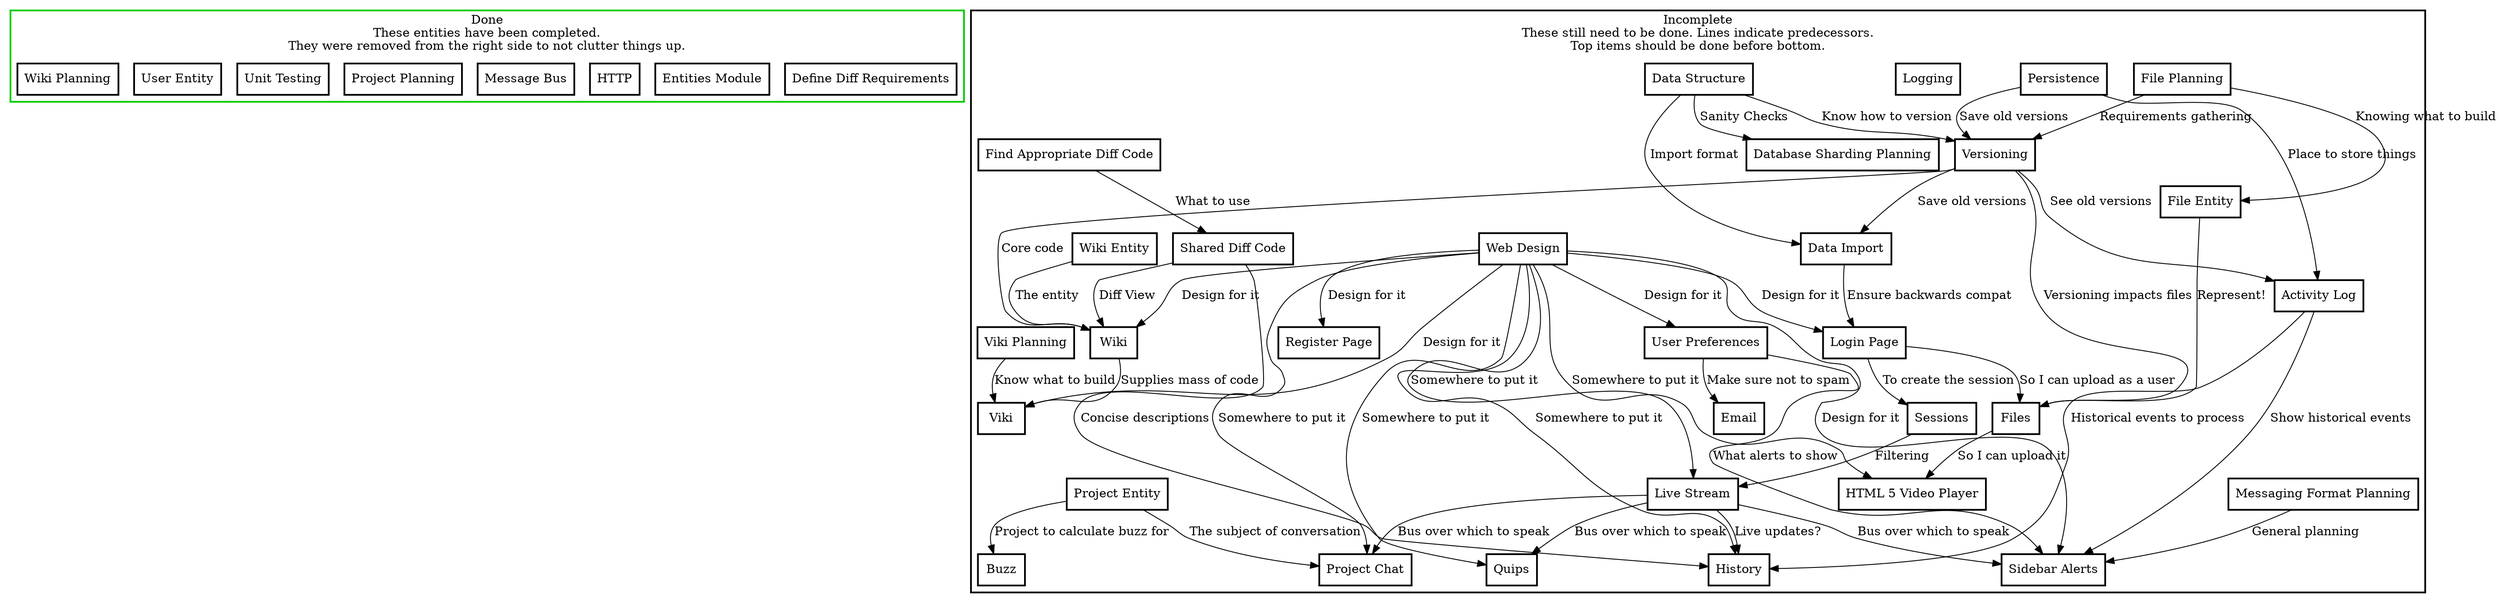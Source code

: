 digraph FeatureList {
    
# Boxes are for servers
    node [shape="box", color=black style=bold];
    
    ordering=out;
    rank=same;

    subgraph cluster_done {
        style=bold
        color=green3
        shape=box
        label="Done\nThese entities have been completed.\nThey were removed from the right side to not clutter things up."

        diff_requirements [ label="Define Diff Requirements" ];
        entities [ label="Entities Module" ];
        http_framework [ label="HTTP" ];
        message_bus [ label="Message Bus" ];        
        project_planning [ label="Project Planning" ];
        unit_testing [ label="Unit Testing" ];
        user_entity [ label="User Entity" ];
        wiki_planning [ label="Wiki Planning" ];
    };
    
    subgraph cluster_not {
        style=bold
        color=black
        shape=box
        label="Incomplete\nThese still need to be done. Lines indicate predecessors.\nTop items should be done before bottom."
        
        activity_log [ label="Activity Log" ];
        alert_format_planning [ label="Messaging Format Planning" ];
        buzz [ label="Buzz" ];
        data_import [ label="Data Import" ];
        data_structure [ label="Data Structure" ];
        database_sharding [ label="Database Sharding Planning" ];
        diff_code [ label="Shared Diff Code"];
        diff_search [ label="Find Appropriate Diff Code"];
        email [ label="Email" ];
        file_entity [ label="File Entity" ];
        file_planning [ label="File Planning" ];
        files [ label="Files" ];
        header_sayings [ label="Quips" ];
        history_tool [ label="History" ];
        html5_video [ label="HTML 5 Video Player" ];
        live_stream [ label="Live Stream" ];
        logging [ label="Logging" ];
        login_page [ label="Login Page" ];
        persistence [ label="Persistence" ];
        project_chat [ label="Project Chat" ];
        project_entity [ label="Project Entity" ];
        register_page [ label="Register Page" ];
        sessions [ label="Sessions" ];
        sidebar_alerts [ label="Sidebar Alerts" ];
        user_preferences [ label="User Preferences" ];
        versioning [ label="Versioning" ];
        viki [ label="Viki" ];
        viki_planning [ label = "Viki Planning" ];
        web_design [ label = "Web Design" ];
        wiki [ label="Wiki" ];
        wiki_entity [ label="Wiki Entity" ];
    }
    
    activity_log->history_tool [ label = "Historical events to process" ];
    activity_log->sidebar_alerts [ label = "Show historical events" ];
    alert_format_planning->sidebar_alerts [ label = "General planning" ];
    data_import->login_page [ label = "Ensure backwards compat" ];
    data_structure->data_import [ label = "Import format" ];
    data_structure->database_sharding [ label="Sanity Checks" ];
    data_structure->versioning [ label = "Know how to version" ];
    diff_code->history_tool [ label = "Concise descriptions"];
    diff_code->wiki [ label = "Diff View" ];
    diff_search->diff_code [ label = "What to use"];
    file_entity->files [ label="Represent!" ];
    file_planning->file_entity [ label="Knowing what to build" ];
    file_planning->versioning [ label = "Requirements gathering" ];
    files->html5_video [ label="So I can upload it" ];
    live_stream->header_sayings [ label = "Bus over which to speak" ];
    live_stream->history_tool [ label = "Live updates?" ];
    live_stream->project_chat [ label = "Bus over which to speak" ];
    live_stream->sidebar_alerts [ label = "Bus over which to speak" ];
    login_page->files [ label="So I can upload as a user" ];
    login_page->sessions [ label = "To create the session" ];
    persistence->activity_log [ label="Place to store things" ];
    persistence->versioning [ label="Save old versions" ];
    project_entity->buzz [ label = "Project to calculate buzz for" ];
    project_entity->project_chat [ label = "The subject of conversation" ];
    sessions->live_stream [ label = "Filtering" ];
    user_preferences->email [ label="Make sure not to spam" ];
    user_preferences->sidebar_alerts [ label = "What alerts to show" ];
    versioning->activity_log [ label = "See old versions" ];
    versioning->data_import [ label = "Save old versions" ];
    versioning->files [ label = "Versioning impacts files" ];
    versioning->wiki [ label = "Core code" ];
    viki_planning->viki [ label = "Know what to build" ];
    web_design->header_sayings [ label = "Somewhere to put it" ];
    web_design->history_tool [ label = "Somewhere to put it" ];
    web_design->html5_video [ label = "Somewhere to put it" ];
    web_design->live_stream [ label = "Somewhere to put it" ];
    web_design->login_page [ label = "Design for it" ];
    web_design->project_chat [ label = "Somewhere to put it" ];
    web_design->register_page [ label = "Design for it" ];
    web_design->sidebar_alerts [ label = "Design for it" ];
    web_design->user_preferences [ label = "Design for it" ];
    web_design->viki [ label = "Design for it" ];
    web_design->wiki [ label = "Design for it" ];
    wiki_entity->wiki [ label = "The entity" ];
    wiki->viki [ label = "Supplies mass of code" ];
}